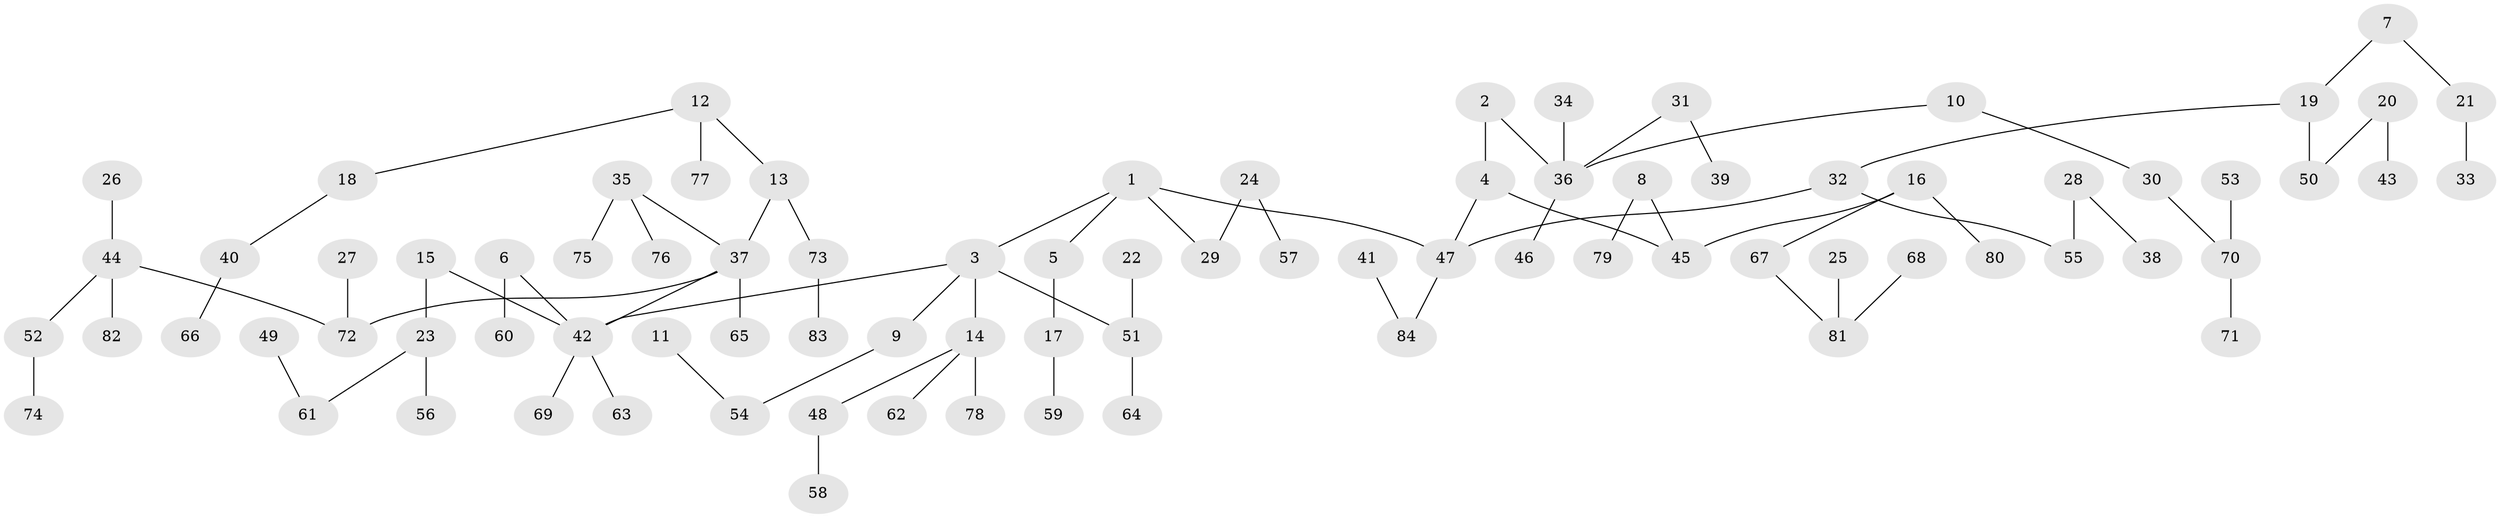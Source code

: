// original degree distribution, {6: 0.02877697841726619, 4: 0.09352517985611511, 5: 0.02158273381294964, 2: 0.2014388489208633, 1: 0.5179856115107914, 3: 0.1366906474820144}
// Generated by graph-tools (version 1.1) at 2025/37/03/04/25 23:37:20]
// undirected, 84 vertices, 83 edges
graph export_dot {
  node [color=gray90,style=filled];
  1;
  2;
  3;
  4;
  5;
  6;
  7;
  8;
  9;
  10;
  11;
  12;
  13;
  14;
  15;
  16;
  17;
  18;
  19;
  20;
  21;
  22;
  23;
  24;
  25;
  26;
  27;
  28;
  29;
  30;
  31;
  32;
  33;
  34;
  35;
  36;
  37;
  38;
  39;
  40;
  41;
  42;
  43;
  44;
  45;
  46;
  47;
  48;
  49;
  50;
  51;
  52;
  53;
  54;
  55;
  56;
  57;
  58;
  59;
  60;
  61;
  62;
  63;
  64;
  65;
  66;
  67;
  68;
  69;
  70;
  71;
  72;
  73;
  74;
  75;
  76;
  77;
  78;
  79;
  80;
  81;
  82;
  83;
  84;
  1 -- 3 [weight=1.0];
  1 -- 5 [weight=1.0];
  1 -- 29 [weight=1.0];
  1 -- 47 [weight=1.0];
  2 -- 4 [weight=1.0];
  2 -- 36 [weight=1.0];
  3 -- 9 [weight=1.0];
  3 -- 14 [weight=1.0];
  3 -- 42 [weight=1.0];
  3 -- 51 [weight=1.0];
  4 -- 45 [weight=1.0];
  4 -- 47 [weight=1.0];
  5 -- 17 [weight=1.0];
  6 -- 42 [weight=1.0];
  6 -- 60 [weight=1.0];
  7 -- 19 [weight=1.0];
  7 -- 21 [weight=1.0];
  8 -- 45 [weight=1.0];
  8 -- 79 [weight=1.0];
  9 -- 54 [weight=1.0];
  10 -- 30 [weight=1.0];
  10 -- 36 [weight=1.0];
  11 -- 54 [weight=1.0];
  12 -- 13 [weight=1.0];
  12 -- 18 [weight=1.0];
  12 -- 77 [weight=1.0];
  13 -- 37 [weight=1.0];
  13 -- 73 [weight=1.0];
  14 -- 48 [weight=1.0];
  14 -- 62 [weight=1.0];
  14 -- 78 [weight=1.0];
  15 -- 23 [weight=1.0];
  15 -- 42 [weight=1.0];
  16 -- 45 [weight=1.0];
  16 -- 67 [weight=1.0];
  16 -- 80 [weight=1.0];
  17 -- 59 [weight=1.0];
  18 -- 40 [weight=1.0];
  19 -- 32 [weight=1.0];
  19 -- 50 [weight=1.0];
  20 -- 43 [weight=1.0];
  20 -- 50 [weight=1.0];
  21 -- 33 [weight=1.0];
  22 -- 51 [weight=1.0];
  23 -- 56 [weight=1.0];
  23 -- 61 [weight=1.0];
  24 -- 29 [weight=1.0];
  24 -- 57 [weight=1.0];
  25 -- 81 [weight=1.0];
  26 -- 44 [weight=1.0];
  27 -- 72 [weight=1.0];
  28 -- 38 [weight=1.0];
  28 -- 55 [weight=1.0];
  30 -- 70 [weight=1.0];
  31 -- 36 [weight=1.0];
  31 -- 39 [weight=1.0];
  32 -- 47 [weight=1.0];
  32 -- 55 [weight=1.0];
  34 -- 36 [weight=1.0];
  35 -- 37 [weight=1.0];
  35 -- 75 [weight=1.0];
  35 -- 76 [weight=1.0];
  36 -- 46 [weight=1.0];
  37 -- 42 [weight=1.0];
  37 -- 65 [weight=1.0];
  37 -- 72 [weight=1.0];
  40 -- 66 [weight=1.0];
  41 -- 84 [weight=1.0];
  42 -- 63 [weight=1.0];
  42 -- 69 [weight=1.0];
  44 -- 52 [weight=1.0];
  44 -- 72 [weight=1.0];
  44 -- 82 [weight=1.0];
  47 -- 84 [weight=1.0];
  48 -- 58 [weight=1.0];
  49 -- 61 [weight=1.0];
  51 -- 64 [weight=1.0];
  52 -- 74 [weight=1.0];
  53 -- 70 [weight=1.0];
  67 -- 81 [weight=1.0];
  68 -- 81 [weight=1.0];
  70 -- 71 [weight=1.0];
  73 -- 83 [weight=1.0];
}
